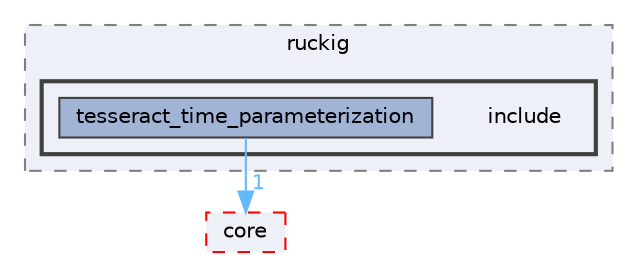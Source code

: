 digraph "tesseract_time_parameterization/ruckig/include"
{
 // LATEX_PDF_SIZE
  bgcolor="transparent";
  edge [fontname=Helvetica,fontsize=10,labelfontname=Helvetica,labelfontsize=10];
  node [fontname=Helvetica,fontsize=10,shape=box,height=0.2,width=0.4];
  compound=true
  subgraph clusterdir_b5dec49cbc3c5e6b4a812335a7961697 {
    graph [ bgcolor="#edf0f7", pencolor="grey50", label="ruckig", fontname=Helvetica,fontsize=10 style="filled,dashed", URL="dir_b5dec49cbc3c5e6b4a812335a7961697.html",tooltip=""]
  subgraph clusterdir_3fa95a20ab75f10575b573307fb540c4 {
    graph [ bgcolor="#edf0f7", pencolor="grey25", label="", fontname=Helvetica,fontsize=10 style="filled,bold", URL="dir_3fa95a20ab75f10575b573307fb540c4.html",tooltip=""]
    dir_3fa95a20ab75f10575b573307fb540c4 [shape=plaintext, label="include"];
  dir_ea6f8945823b632d80cef870eb17200d [label="tesseract_time_parameterization", fillcolor="#a2b4d6", color="grey25", style="filled", URL="dir_ea6f8945823b632d80cef870eb17200d.html",tooltip=""];
  }
  }
  dir_68e56e9c09e14b8e1bac5d9210612b17 [label="core", fillcolor="#edf0f7", color="red", style="filled,dashed", URL="dir_68e56e9c09e14b8e1bac5d9210612b17.html",tooltip=""];
  dir_ea6f8945823b632d80cef870eb17200d->dir_68e56e9c09e14b8e1bac5d9210612b17 [headlabel="1", labeldistance=1.5 headhref="dir_000075_000003.html" color="steelblue1" fontcolor="steelblue1"];
}
